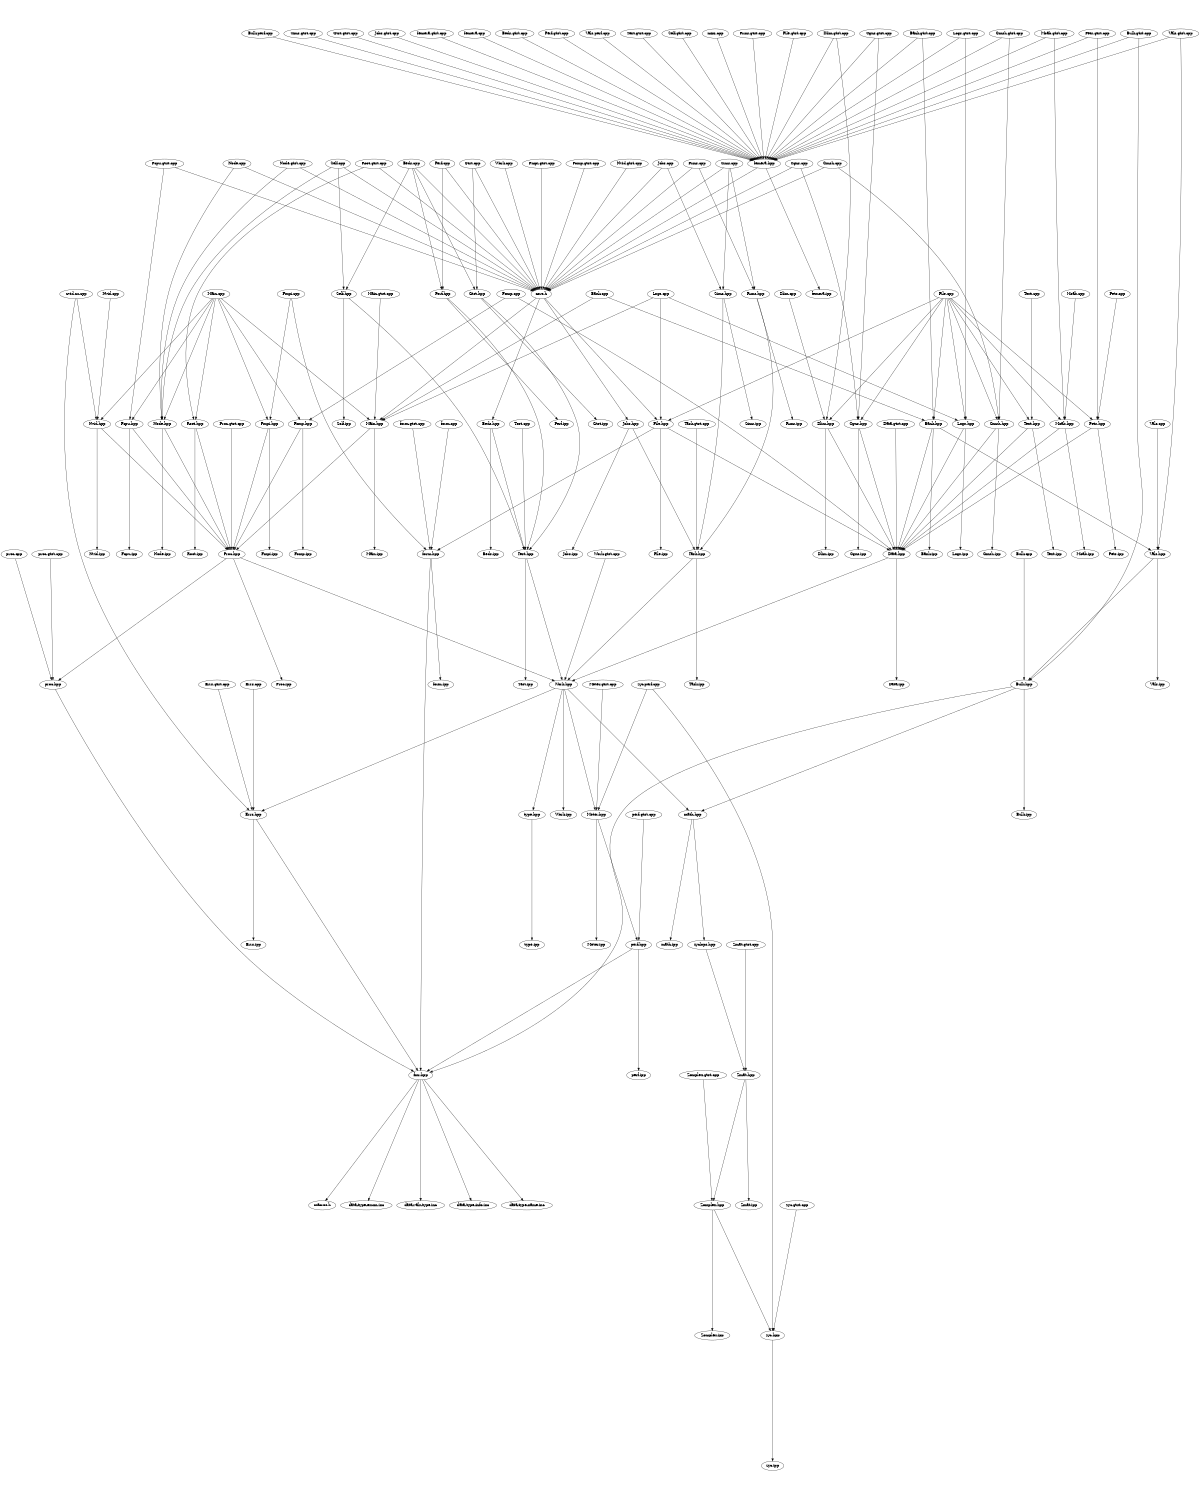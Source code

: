 digraph "source tree" {
    overlap=scale;
    size="8,10";
    ratio="fill";
    fontsize="16";
    fontname="Helvetica";
	clusterrank="local";
	"Logs.gtst.cpp" -> "femera.hpp"
	"nvid.cu.cpp" -> "Errs.hpp"
	"Bulk.perf.cpp" -> "femera.hpp"
	"Fomp.hpp" -> "Proc.hpp"
	"Work.gtst.cpp" -> "Work.hpp"
	"fmr.hpp" -> "data-vals-type.inc"
	"nvid.cu.cpp" -> "Nvid.hpp"
	"Test.hpp" -> "Work.hpp"
	"form.hpp" -> "form.ipp"
	"Work.hpp" -> "Meter.hpp"
	"fmr.hpp" -> "data-type-info.inc"
	"perf.gtst.cpp" -> "perf.hpp"
	"Bank.hpp" -> "Vals.hpp"
	"math.hpp" -> "zyclops.hpp"
	"Zomplex.gtst.cpp" -> "Zomplex.hpp"
	"Bulk.gtst.cpp" -> "femera.hpp"
	"Dlim.hpp" -> "Dlim.ipp"
	"Main.cpp" -> "Fomp.hpp"
	"Self.cpp" -> "core.h"
	"Node.cpp" -> "core.h"
	"Fomp.gtst.cpp" -> "core.h"
	"Jobs.hpp" -> "Task.hpp"
	"Cgns.cpp" -> "Cgns.hpp"
	"Main.gtst.cpp" -> "Main.hpp"
	"Data.hpp" -> "Data.ipp"
	"Bulk.hpp" -> "fmr.hpp"
	"Sims.gtst.cpp" -> "femera.hpp"
	"Gtst.cpp" -> "core.h"
	"Proc.hpp" -> "Proc.ipp"
	"Gmsh.gtst.cpp" -> "Gmsh.hpp"
	"Gtst.gtst.cpp" -> "femera.hpp"
	"femera.hpp" -> "femera.ipp"
	"Sims.cpp" -> "Runs.hpp"
	"Nvid.gtst.cpp" -> "core.h"
	"Main.cpp" -> "Fcpu.hpp"
	"Zomplex.hpp" -> "zyc.hpp"
	"math.hpp" -> "math.ipp"
	"Proc.hpp" -> "Work.hpp"
	"femera.hpp" -> "core.h"
	"Beds.hpp" -> "Beds.ipp"
	"Vals.gtst.cpp" -> "femera.hpp"
	"Gmsh.hpp" -> "Data.hpp"
	"Nvid.hpp" -> "Nvid.ipp"
	"Main.cpp" -> "Node.hpp"
	"zyc.hpp" -> "zyc.ipp"
	"Runs.cpp" -> "core.h"
	"Bank.gtst.cpp" -> "Bank.hpp"
	"File.hpp" -> "Data.hpp"
	"Jobs.gtst.cpp" -> "femera.hpp"
	"zyc.perf.cpp" -> "zyc.hpp"
	"Task.hpp" -> "Work.hpp"
	"Errs.gtst.cpp" -> "Errs.hpp"
	"Moab.cpp" -> "Moab.hpp"
	"Self.hpp" -> "Self.ipp"
	"Pets.gtst.cpp" -> "femera.hpp"
	"Logs.gtst.cpp" -> "Logs.hpp"
	"Test.hpp" -> "Test.ipp"
	"Perf.cpp" -> "Perf.hpp"
	"Fomp.cpp" -> "Data.hpp"
	"zyc.gtst.cpp" -> "zyc.hpp"
	"proc.hpp" -> "fmr.hpp"
	"Beds.cpp" -> "core.h"
	"Runs.hpp" -> "Task.hpp"
	"File.cpp" -> "Pets.hpp"
	"Nvid.hpp" -> "Proc.hpp"
	"Fmpi.cpp" -> "form.hpp"
	"Main.hpp" -> "Proc.hpp"
	"Bulk.hpp" -> "math.hpp"
	"Text.hpp" -> "Text.ipp"
	"Beds.cpp" -> "Gtst.hpp"
	"Pets.hpp" -> "Pets.ipp"
	"Fmpi.hpp" -> "Fmpi.ipp"
	"type.hpp" -> "type.ipp"
	"Root.gtst.cpp" -> "Root.hpp"
	"Zmat.hpp" -> "Zomplex.hpp"
	"File.hpp" -> "form.hpp"
	"Bulk.hpp" -> "Bulk.ipp"
	"Vals.cpp" -> "Vals.hpp"
	"Meter.hpp" -> "Meter.ipp"
	"femera.gtst.cpp" -> "femera.hpp"
	"Jobs.cpp" -> "core.h"
	"femera.cpp" -> "femera.hpp"
	"form.hpp" -> "fmr.hpp"
	"File.cpp" -> "Text.hpp"
	"Fomp.hpp" -> "Fomp.ipp"
	"Data.gtst.cpp" -> "Data.hpp"
	"form.gtst.cpp" -> "form.hpp"
	"Dlim.gtst.cpp" -> "Dlim.hpp"
	"fmr.hpp" -> "data-type-name.inc"
	"Beds.hpp" -> "Test.hpp"
	"Cgns.gtst.cpp" -> "femera.hpp"
	"core.h" -> "Beds.hpp"
	"Node.cpp" -> "Node.hpp"
	"Logs.cpp" -> "Logs.hpp"
	"Moab.hpp" -> "Moab.ipp"
	"Bulk.cpp" -> "Bulk.hpp"
	"Bank.cpp" -> "Bank.hpp"
	"File.cpp" -> "Bank.hpp"
	"Gmsh.cpp" -> "Gmsh.hpp"
	"Cgns.cpp" -> "core.h"
	"Proc.hpp" -> "proc.hpp"
	"Zmat.hpp" -> "Zmat.ipp"
	"Proc.gtst.cpp" -> "Proc.hpp"
	"Pets.gtst.cpp" -> "Pets.hpp"
	"Main.cpp" -> "Fmpi.hpp"
	"perf.hpp" -> "perf.ipp"
	"Sims.cpp" -> "core.h"
	"Bank.cpp" -> "Main.hpp"
	"Task.gtst.cpp" -> "Task.hpp"
	"Fcpu.hpp" -> "Proc.hpp"
	"Beds.gtst.cpp" -> "femera.hpp"
	"Fcpu.gtst.cpp" -> "core.h"
	"Runs.hpp" -> "Runs.ipp"
	"Self.hpp" -> "Test.hpp"
	"Fmpi.hpp" -> "Proc.hpp"
	"Gtst.hpp" -> "Gtst.ipp"
	"Gmsh.gtst.cpp" -> "femera.hpp"
	"Node.hpp" -> "Proc.hpp"
	"Moab.hpp" -> "Data.hpp"
	"Main.hpp" -> "Main.ipp"
	"Pets.cpp" -> "Pets.hpp"
	"Gtst.cpp" -> "Gtst.hpp"
	"Perf.gtst.cpp" -> "femera.hpp"
	"Data.hpp" -> "Work.hpp"
	"File.hpp" -> "File.ipp"
	"Root.gtst.cpp" -> "core.h"
	"Errs.hpp" -> "Errs.ipp"
	"Jobs.cpp" -> "Sims.hpp"
	"Vals.hpp" -> "Vals.ipp"
	"Fcpu.gtst.cpp" -> "Fcpu.hpp"
	"Beds.cpp" -> "Perf.hpp"
	"Meter.gtst.cpp" -> "Meter.hpp"
	"File.cpp" -> "File.hpp"
	"proc.gtst.cpp" -> "proc.hpp"
	"Dlim.gtst.cpp" -> "femera.hpp"
	"Bank.hpp" -> "Data.hpp"
	"Self.cpp" -> "Self.hpp"
	"Logs.cpp" -> "File.hpp"
	"Meter.hpp" -> "perf.hpp"
	"Bulk.gtst.cpp" -> "Bulk.hpp"
	"core.h" -> "Jobs.hpp"
	"zyc.perf.cpp" -> "Meter.hpp"
	"Perf.hpp" -> "Test.hpp"
	"fmr.hpp" -> "macros.h"
	"Gmsh.cpp" -> "core.h"
	"Main.cpp" -> "Root.hpp"
	"File.cpp" -> "Logs.hpp"
	"Self.cpp" -> "Node.hpp"
	"Zomplex.hpp" -> "Zomplex.ipp"
	"Fcpu.hpp" -> "Fcpu.ipp"
	"Pets.hpp" -> "Data.hpp"
	"File.cpp" -> "Gmsh.hpp"
	"Work.cpp" -> "core.h"
	"Logs.cpp" -> "Main.hpp"
	"Moab.gtst.cpp" -> "femera.hpp"
	"form.cpp" -> "form.hpp"
	"Vals.perf.cpp" -> "femera.hpp"
	"Work.hpp" -> "Errs.hpp"
	"Moab.gtst.cpp" -> "Moab.hpp"
	"Nvid.cpp" -> "Nvid.hpp"
	"Dlim.cpp" -> "Dlim.hpp"
	"Logs.hpp" -> "Data.hpp"
	"Node.gtst.cpp" -> "Node.hpp"
	"Text.gtst.cpp" -> "femera.hpp"
	"Errs.cpp" -> "Errs.hpp"
	"Dlim.hpp" -> "Data.hpp"
	"File.cpp" -> "Cgns.hpp"
	"Sims.hpp" -> "Sims.ipp"
	"Bank.gtst.cpp" -> "femera.hpp"
	"Root.hpp" -> "Proc.hpp"
	"Root.hpp" -> "Root.ipp"
	"Gtst.hpp" -> "Test.hpp"
	"Node.gtst.cpp" -> "core.h"
	"Test.cpp" -> "Test.hpp"
	"Gmsh.hpp" -> "Gmsh.ipp"
	"Self.gtst.cpp" -> "femera.hpp"
	"Zmat.gtst.cpp" -> "Zmat.hpp"
	"Cgns.hpp" -> "Data.hpp"
	"Work.hpp" -> "math.hpp"
	"Work.hpp" -> "Work.ipp"
	"Work.hpp" -> "type.hpp"
	"Main.cpp" -> "Main.hpp"
	"Text.cpp" -> "Text.hpp"
	"Bank.hpp" -> "Bank.ipp"
	"File.cpp" -> "Dlim.hpp"
	"Text.hpp" -> "Data.hpp"
	"Beds.cpp" -> "Self.hpp"
	"Fomp.cpp" -> "Fomp.hpp"
	"Sims.cpp" -> "Sims.hpp"
	"Cgns.hpp" -> "Cgns.ipp"
	"Main.cpp" -> "Nvid.hpp"
	"mini.cpp" -> "femera.hpp"
	"Errs.hpp" -> "fmr.hpp"
	"Runs.gtst.cpp" -> "femera.hpp"
	"Perf.cpp" -> "core.h"
	"core.h" -> "File.hpp"
	"Logs.hpp" -> "Logs.ipp"
	"fmr.hpp" -> "data-type-enum.inc"
	"File.gtst.cpp" -> "femera.hpp"
	"Node.hpp" -> "Node.ipp"
	"proc.cpp" -> "proc.hpp"
	"Sims.hpp" -> "Task.hpp"
	"Vals.gtst.cpp" -> "Vals.hpp"
	"Cgns.gtst.cpp" -> "Cgns.hpp"
	"Vals.hpp" -> "Bulk.hpp"
	"perf.hpp" -> "fmr.hpp"
	"Jobs.hpp" -> "Jobs.ipp"
	"Perf.hpp" -> "Perf.ipp"
	"Fmpi.gtst.cpp" -> "core.h"
	"Runs.cpp" -> "Runs.hpp"
	"File.cpp" -> "Moab.hpp"
	"Task.hpp" -> "Task.ipp"
	"Fmpi.cpp" -> "Fmpi.hpp"
	"zyclops.hpp" -> "Zmat.hpp"
	"core.h" -> "Main.hpp"
}
